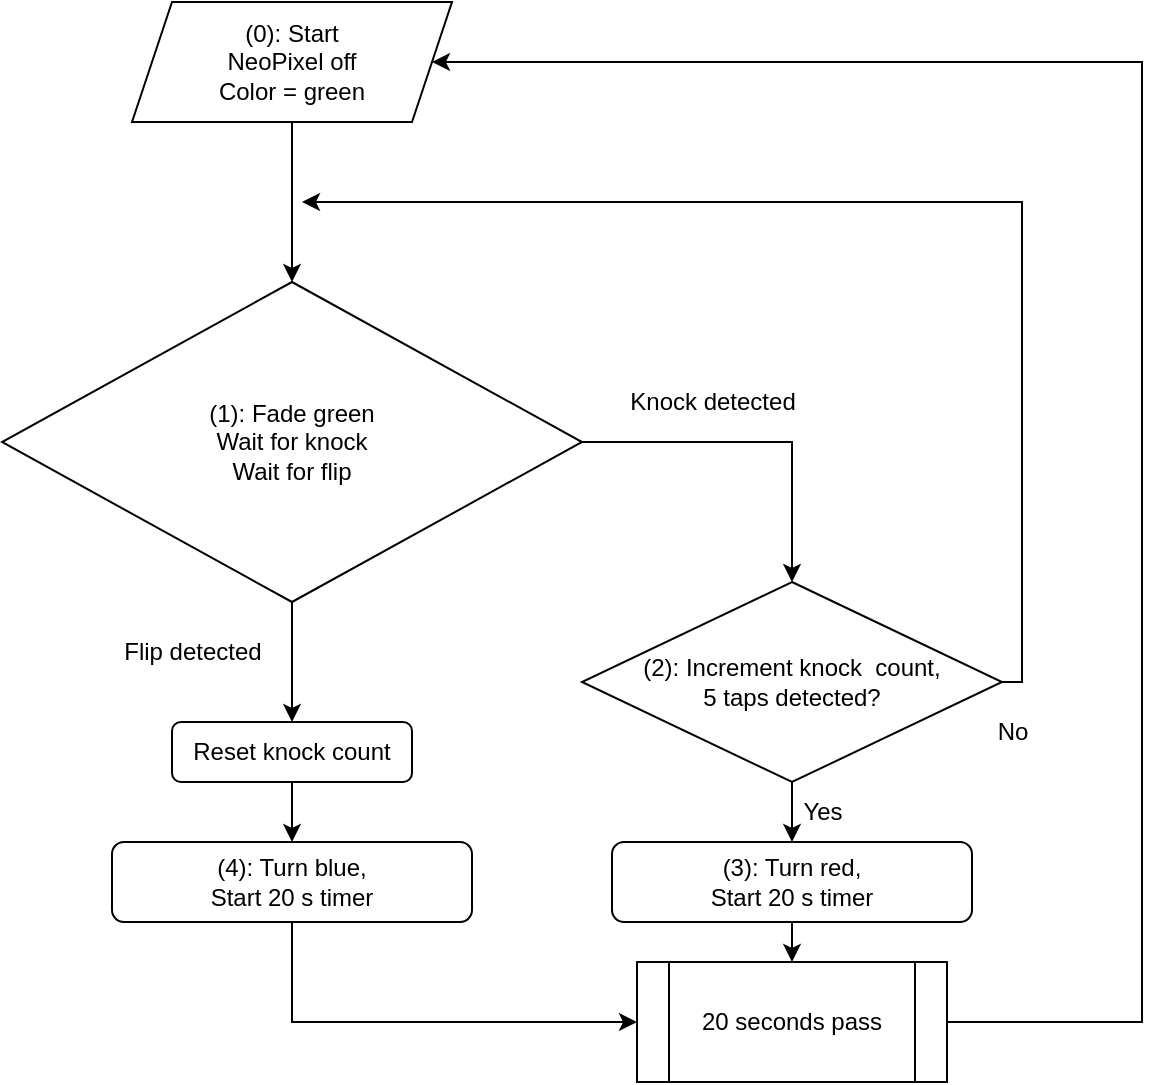 <mxfile version="28.2.3">
  <diagram name="Page-1" id="GWlecSSChiI6uJgi3_ri">
    <mxGraphModel dx="1426" dy="743" grid="1" gridSize="10" guides="1" tooltips="1" connect="1" arrows="1" fold="1" page="1" pageScale="1" pageWidth="850" pageHeight="1100" math="0" shadow="0">
      <root>
        <mxCell id="0" />
        <mxCell id="1" parent="0" />
        <mxCell id="R8LedZudccDXmgbfB8iU-1" value="(1): Fade green&lt;div&gt;Wait for knock&lt;/div&gt;&lt;div&gt;Wait for flip&lt;/div&gt;" style="rhombus;whiteSpace=wrap;html=1;" parent="1" vertex="1">
          <mxGeometry x="170" y="160" width="290" height="160" as="geometry" />
        </mxCell>
        <mxCell id="R8LedZudccDXmgbfB8iU-5" value="(2): Increment knock&amp;nbsp; count,&lt;div&gt;5 taps detected?&lt;/div&gt;" style="rhombus;whiteSpace=wrap;html=1;" parent="1" vertex="1">
          <mxGeometry x="460" y="310" width="210" height="100" as="geometry" />
        </mxCell>
        <mxCell id="R8LedZudccDXmgbfB8iU-13" value="" style="endArrow=classic;html=1;rounded=0;edgeStyle=orthogonalEdgeStyle;exitX=1;exitY=0.5;exitDx=0;exitDy=0;entryX=0.5;entryY=0;entryDx=0;entryDy=0;" parent="1" source="R8LedZudccDXmgbfB8iU-1" target="R8LedZudccDXmgbfB8iU-5" edge="1">
          <mxGeometry width="50" height="50" relative="1" as="geometry">
            <mxPoint x="290" y="410" as="sourcePoint" />
            <mxPoint x="340" y="360" as="targetPoint" />
          </mxGeometry>
        </mxCell>
        <mxCell id="R8LedZudccDXmgbfB8iU-14" value="Knock detected" style="text;html=1;align=center;verticalAlign=middle;resizable=0;points=[];autosize=1;strokeColor=none;fillColor=none;" parent="1" vertex="1">
          <mxGeometry x="470" y="205" width="110" height="30" as="geometry" />
        </mxCell>
        <mxCell id="R8LedZudccDXmgbfB8iU-16" value="(3): Turn red,&lt;div&gt;Start 2&lt;span style=&quot;background-color: transparent; color: light-dark(rgb(0, 0, 0), rgb(255, 255, 255));&quot;&gt;0 s timer&lt;/span&gt;&lt;/div&gt;" style="rounded=1;whiteSpace=wrap;html=1;" parent="1" vertex="1">
          <mxGeometry x="475" y="440" width="180" height="40" as="geometry" />
        </mxCell>
        <mxCell id="R8LedZudccDXmgbfB8iU-17" value="(0): Start&#xa;NeoPixel off&#xa;Color = green" style="shape=parallelogram;perimeter=parallelogramPerimeter;whiteSpace=wrap;html=1;fixedSize=1;" parent="1" vertex="1">
          <mxGeometry x="235" y="20" width="160" height="60" as="geometry" />
        </mxCell>
        <mxCell id="R8LedZudccDXmgbfB8iU-20" value="No" style="text;html=1;align=center;verticalAlign=middle;resizable=0;points=[];autosize=1;strokeColor=none;fillColor=none;" parent="1" vertex="1">
          <mxGeometry x="655" y="370" width="40" height="30" as="geometry" />
        </mxCell>
        <mxCell id="R8LedZudccDXmgbfB8iU-21" value="" style="endArrow=classic;html=1;rounded=0;exitX=0.5;exitY=1;exitDx=0;exitDy=0;" parent="1" source="R8LedZudccDXmgbfB8iU-5" target="R8LedZudccDXmgbfB8iU-16" edge="1">
          <mxGeometry width="50" height="50" relative="1" as="geometry">
            <mxPoint x="400" y="410" as="sourcePoint" />
            <mxPoint x="450" y="360" as="targetPoint" />
          </mxGeometry>
        </mxCell>
        <mxCell id="R8LedZudccDXmgbfB8iU-22" value="Yes" style="text;html=1;align=center;verticalAlign=middle;resizable=0;points=[];autosize=1;strokeColor=none;fillColor=none;" parent="1" vertex="1">
          <mxGeometry x="560" y="410" width="40" height="30" as="geometry" />
        </mxCell>
        <mxCell id="R8LedZudccDXmgbfB8iU-24" value="20 seconds pass" style="shape=process;whiteSpace=wrap;html=1;backgroundOutline=1;" parent="1" vertex="1">
          <mxGeometry x="487.5" y="500" width="155" height="60" as="geometry" />
        </mxCell>
        <mxCell id="R8LedZudccDXmgbfB8iU-26" value="" style="endArrow=classic;html=1;rounded=0;exitX=0.5;exitY=1;exitDx=0;exitDy=0;entryX=0.5;entryY=0;entryDx=0;entryDy=0;" parent="1" source="R8LedZudccDXmgbfB8iU-16" target="R8LedZudccDXmgbfB8iU-24" edge="1">
          <mxGeometry width="50" height="50" relative="1" as="geometry">
            <mxPoint x="400" y="410" as="sourcePoint" />
            <mxPoint x="450" y="360" as="targetPoint" />
          </mxGeometry>
        </mxCell>
        <mxCell id="R8LedZudccDXmgbfB8iU-27" value="Reset knock count" style="rounded=1;whiteSpace=wrap;html=1;" parent="1" vertex="1">
          <mxGeometry x="255" y="380" width="120" height="30" as="geometry" />
        </mxCell>
        <mxCell id="R8LedZudccDXmgbfB8iU-28" value="" style="endArrow=classic;html=1;rounded=0;exitX=0.5;exitY=1;exitDx=0;exitDy=0;entryX=0.5;entryY=0;entryDx=0;entryDy=0;" parent="1" source="R8LedZudccDXmgbfB8iU-17" target="R8LedZudccDXmgbfB8iU-1" edge="1">
          <mxGeometry width="50" height="50" relative="1" as="geometry">
            <mxPoint x="400" y="410" as="sourcePoint" />
            <mxPoint x="390" y="90" as="targetPoint" />
          </mxGeometry>
        </mxCell>
        <mxCell id="R8LedZudccDXmgbfB8iU-29" value="(4): Turn blue,&lt;div&gt;Start 20 s timer&lt;/div&gt;" style="rounded=1;whiteSpace=wrap;html=1;" parent="1" vertex="1">
          <mxGeometry x="225" y="440" width="180" height="40" as="geometry" />
        </mxCell>
        <mxCell id="R8LedZudccDXmgbfB8iU-31" value="" style="endArrow=classic;html=1;rounded=0;exitX=0.5;exitY=1;exitDx=0;exitDy=0;entryX=0.5;entryY=0;entryDx=0;entryDy=0;" parent="1" source="R8LedZudccDXmgbfB8iU-1" target="R8LedZudccDXmgbfB8iU-27" edge="1">
          <mxGeometry width="50" height="50" relative="1" as="geometry">
            <mxPoint x="400" y="410" as="sourcePoint" />
            <mxPoint x="309" y="430" as="targetPoint" />
          </mxGeometry>
        </mxCell>
        <mxCell id="R8LedZudccDXmgbfB8iU-32" value="Flip detected" style="text;html=1;align=center;verticalAlign=middle;resizable=0;points=[];autosize=1;strokeColor=none;fillColor=none;" parent="1" vertex="1">
          <mxGeometry x="220" y="330" width="90" height="30" as="geometry" />
        </mxCell>
        <mxCell id="R8LedZudccDXmgbfB8iU-33" value="" style="endArrow=classic;html=1;rounded=0;exitX=0.5;exitY=1;exitDx=0;exitDy=0;entryX=0.5;entryY=0;entryDx=0;entryDy=0;" parent="1" source="R8LedZudccDXmgbfB8iU-27" target="R8LedZudccDXmgbfB8iU-29" edge="1">
          <mxGeometry width="50" height="50" relative="1" as="geometry">
            <mxPoint x="400" y="410" as="sourcePoint" />
            <mxPoint x="450" y="360" as="targetPoint" />
          </mxGeometry>
        </mxCell>
        <mxCell id="R8LedZudccDXmgbfB8iU-37" value="" style="endArrow=classic;html=1;rounded=0;edgeStyle=orthogonalEdgeStyle;entryX=1;entryY=0.5;entryDx=0;entryDy=0;exitX=1;exitY=0.5;exitDx=0;exitDy=0;" parent="1" target="R8LedZudccDXmgbfB8iU-17" edge="1" source="R8LedZudccDXmgbfB8iU-24">
          <mxGeometry width="50" height="50" relative="1" as="geometry">
            <mxPoint x="700" y="360" as="sourcePoint" />
            <mxPoint x="450" y="260" as="targetPoint" />
            <Array as="points">
              <mxPoint x="740" y="530" />
              <mxPoint x="740" y="50" />
            </Array>
          </mxGeometry>
        </mxCell>
        <mxCell id="R8LedZudccDXmgbfB8iU-39" value="" style="endArrow=classic;html=1;rounded=0;edgeStyle=orthogonalEdgeStyle;exitX=0.5;exitY=1;exitDx=0;exitDy=0;entryX=0;entryY=0.5;entryDx=0;entryDy=0;" parent="1" source="R8LedZudccDXmgbfB8iU-29" target="R8LedZudccDXmgbfB8iU-24" edge="1">
          <mxGeometry width="50" height="50" relative="1" as="geometry">
            <mxPoint x="400" y="310" as="sourcePoint" />
            <mxPoint x="450" y="260" as="targetPoint" />
          </mxGeometry>
        </mxCell>
        <mxCell id="JjmcgU78wdONeZ5t8ThH-1" value="" style="endArrow=classic;html=1;rounded=0;edgeStyle=orthogonalEdgeStyle;exitX=1;exitY=0.5;exitDx=0;exitDy=0;" edge="1" parent="1" source="R8LedZudccDXmgbfB8iU-5">
          <mxGeometry width="50" height="50" relative="1" as="geometry">
            <mxPoint x="400" y="310" as="sourcePoint" />
            <mxPoint x="320" y="120" as="targetPoint" />
            <Array as="points">
              <mxPoint x="680" y="360" />
              <mxPoint x="680" y="120" />
              <mxPoint x="380" y="120" />
            </Array>
          </mxGeometry>
        </mxCell>
      </root>
    </mxGraphModel>
  </diagram>
</mxfile>
